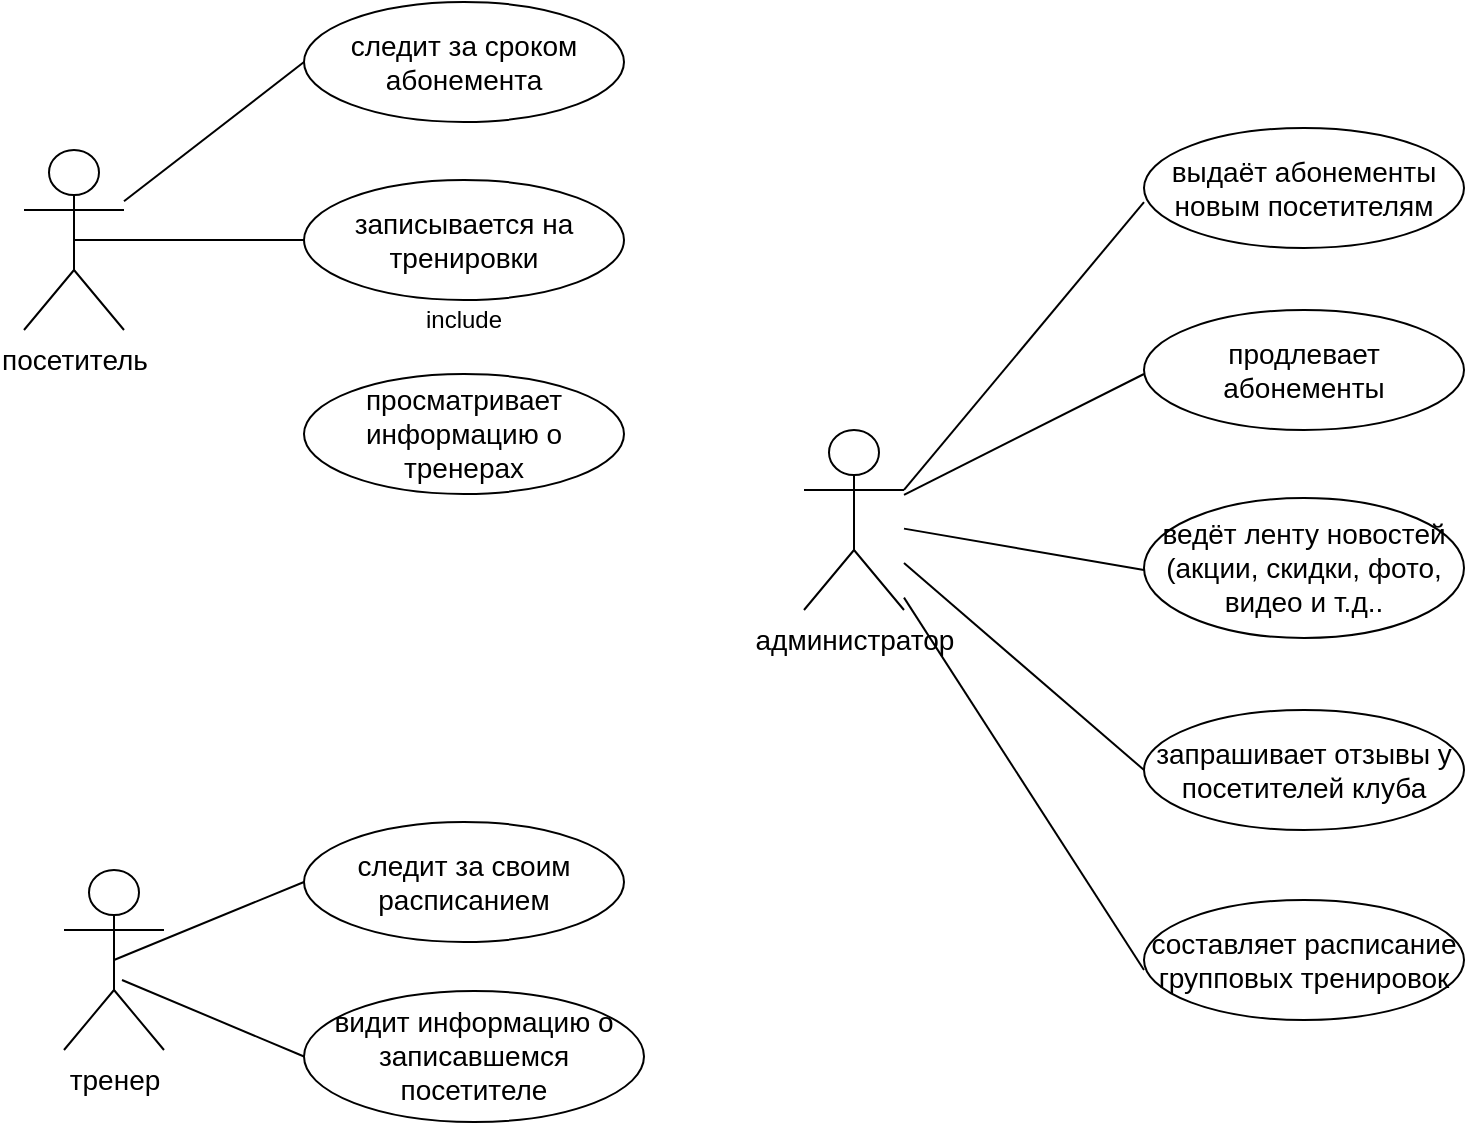 <mxfile version="13.9.9" type="device"><diagram id="RXkYxC6cQjv5jpIJ6nsY" name="Страница 1"><mxGraphModel dx="1086" dy="626" grid="1" gridSize="10" guides="1" tooltips="1" connect="1" arrows="1" fold="1" page="1" pageScale="1" pageWidth="827" pageHeight="1169" math="0" shadow="0"><root><mxCell id="0"/><mxCell id="1" parent="0"/><mxCell id="jTPdTnIN6dEd3ZTVsYPK-1" value="&lt;font style=&quot;font-size: 14px&quot;&gt;посетитель&lt;/font&gt;" style="shape=umlActor;verticalLabelPosition=bottom;verticalAlign=top;html=1;outlineConnect=0;" parent="1" vertex="1"><mxGeometry x="200" y="114" width="50" height="90" as="geometry"/></mxCell><mxCell id="jTPdTnIN6dEd3ZTVsYPK-16" value="&lt;font style=&quot;font-size: 14px&quot;&gt;тренер&lt;br&gt;&lt;/font&gt;" style="shape=umlActor;verticalLabelPosition=bottom;verticalAlign=top;html=1;outlineConnect=0;" parent="1" vertex="1"><mxGeometry x="220" y="474" width="50" height="90" as="geometry"/></mxCell><mxCell id="jTPdTnIN6dEd3ZTVsYPK-20" value="" style="endArrow=none;html=1;entryX=0;entryY=0.5;entryDx=0;entryDy=0;exitX=0.58;exitY=0.611;exitDx=0;exitDy=0;exitPerimeter=0;" parent="1" source="jTPdTnIN6dEd3ZTVsYPK-16" target="jTPdTnIN6dEd3ZTVsYPK-25" edge="1"><mxGeometry width="50" height="50" relative="1" as="geometry"><mxPoint x="270" y="520" as="sourcePoint"/><mxPoint x="330" y="520" as="targetPoint"/></mxGeometry></mxCell><mxCell id="jTPdTnIN6dEd3ZTVsYPK-25" value="&lt;span style=&quot;font-size: 14px&quot;&gt;видит информацию о записавшемся посетителе&lt;/span&gt;" style="ellipse;whiteSpace=wrap;html=1;" parent="1" vertex="1"><mxGeometry x="340" y="534.5" width="170" height="65.5" as="geometry"/></mxCell><mxCell id="jTPdTnIN6dEd3ZTVsYPK-27" value="&lt;span style=&quot;font-size: 14px&quot;&gt;следит за своим расписанием&lt;/span&gt;" style="ellipse;whiteSpace=wrap;html=1;" parent="1" vertex="1"><mxGeometry x="340" y="450" width="160" height="60" as="geometry"/></mxCell><mxCell id="jTPdTnIN6dEd3ZTVsYPK-29" value="" style="endArrow=none;html=1;entryX=0;entryY=0.5;entryDx=0;entryDy=0;exitX=0.5;exitY=0.5;exitDx=0;exitDy=0;exitPerimeter=0;" parent="1" source="jTPdTnIN6dEd3ZTVsYPK-16" target="jTPdTnIN6dEd3ZTVsYPK-27" edge="1"><mxGeometry width="50" height="50" relative="1" as="geometry"><mxPoint x="270" y="520" as="sourcePoint"/><mxPoint x="360" y="440" as="targetPoint"/></mxGeometry></mxCell><mxCell id="jTPdTnIN6dEd3ZTVsYPK-30" value="&lt;font style=&quot;font-size: 14px&quot;&gt;администратор&lt;/font&gt;" style="shape=umlActor;verticalLabelPosition=bottom;verticalAlign=top;html=1;outlineConnect=0;" parent="1" vertex="1"><mxGeometry x="590" y="254" width="50" height="90" as="geometry"/></mxCell><mxCell id="jTPdTnIN6dEd3ZTVsYPK-46" value="&lt;font style=&quot;font-size: 14px&quot;&gt;следит за сроком абонемента&lt;br&gt;&lt;/font&gt;" style="ellipse;whiteSpace=wrap;html=1;" parent="1" vertex="1"><mxGeometry x="340" y="40" width="160" height="60" as="geometry"/></mxCell><mxCell id="jTPdTnIN6dEd3ZTVsYPK-49" value="" style="endArrow=none;html=1;entryX=0;entryY=0.5;entryDx=0;entryDy=0;" parent="1" source="jTPdTnIN6dEd3ZTVsYPK-1" target="jTPdTnIN6dEd3ZTVsYPK-46" edge="1"><mxGeometry width="50" height="50" relative="1" as="geometry"><mxPoint x="270" y="160" as="sourcePoint"/><mxPoint x="400" y="160" as="targetPoint"/></mxGeometry></mxCell><mxCell id="jTPdTnIN6dEd3ZTVsYPK-50" value="&lt;span style=&quot;font-size: 14px&quot;&gt;просматривает информацию о тренерах&lt;/span&gt;" style="ellipse;whiteSpace=wrap;html=1;" parent="1" vertex="1"><mxGeometry x="340" y="226" width="160" height="60" as="geometry"/></mxCell><mxCell id="jTPdTnIN6dEd3ZTVsYPK-52" value="&lt;span style=&quot;font-size: 14px&quot;&gt;записывается на тренировки&lt;/span&gt;" style="ellipse;whiteSpace=wrap;html=1;" parent="1" vertex="1"><mxGeometry x="340" y="129" width="160" height="60" as="geometry"/></mxCell><mxCell id="jTPdTnIN6dEd3ZTVsYPK-53" value="" style="endArrow=none;html=1;entryX=0;entryY=0.5;entryDx=0;entryDy=0;exitX=0.5;exitY=0.5;exitDx=0;exitDy=0;exitPerimeter=0;" parent="1" source="jTPdTnIN6dEd3ZTVsYPK-1" target="jTPdTnIN6dEd3ZTVsYPK-52" edge="1"><mxGeometry width="50" height="50" relative="1" as="geometry"><mxPoint x="240" y="159" as="sourcePoint"/><mxPoint x="360" y="80" as="targetPoint"/></mxGeometry></mxCell><mxCell id="jTPdTnIN6dEd3ZTVsYPK-54" value="&lt;font style=&quot;font-size: 14px&quot;&gt;продлевает абонементы&lt;br&gt;&lt;/font&gt;" style="ellipse;whiteSpace=wrap;html=1;" parent="1" vertex="1"><mxGeometry x="760" y="194" width="160" height="60" as="geometry"/></mxCell><mxCell id="jTPdTnIN6dEd3ZTVsYPK-55" value="" style="endArrow=none;html=1;" parent="1" source="jTPdTnIN6dEd3ZTVsYPK-30" edge="1"><mxGeometry width="50" height="50" relative="1" as="geometry"><mxPoint x="640" y="299" as="sourcePoint"/><mxPoint x="760" y="226" as="targetPoint"/></mxGeometry></mxCell><mxCell id="jTPdTnIN6dEd3ZTVsYPK-57" value="&lt;span style=&quot;font-size: 14px&quot;&gt;запрашивает отзывы у посетителей клуба&lt;/span&gt;" style="ellipse;whiteSpace=wrap;html=1;" parent="1" vertex="1"><mxGeometry x="760" y="394" width="160" height="60" as="geometry"/></mxCell><mxCell id="jTPdTnIN6dEd3ZTVsYPK-58" value="&lt;span style=&quot;font-size: 14px&quot;&gt;ведёт ленту новостей (акции, скидки, фото, видео и т.д..&lt;/span&gt;" style="ellipse;whiteSpace=wrap;html=1;" parent="1" vertex="1"><mxGeometry x="760" y="288" width="160" height="70" as="geometry"/></mxCell><mxCell id="jTPdTnIN6dEd3ZTVsYPK-59" value="" style="endArrow=none;html=1;" parent="1" source="jTPdTnIN6dEd3ZTVsYPK-30" edge="1"><mxGeometry width="50" height="50" relative="1" as="geometry"><mxPoint x="680" y="324" as="sourcePoint"/><mxPoint x="760" y="324" as="targetPoint"/></mxGeometry></mxCell><mxCell id="j2f5RlAU4n6Chb1C06js-3" value="include" style="text;html=1;strokeColor=none;fillColor=none;align=center;verticalAlign=middle;whiteSpace=wrap;rounded=0;" parent="1" vertex="1"><mxGeometry x="400" y="189" width="40" height="20" as="geometry"/></mxCell><mxCell id="j2f5RlAU4n6Chb1C06js-5" value="" style="endArrow=none;html=1;" parent="1" source="jTPdTnIN6dEd3ZTVsYPK-30" edge="1"><mxGeometry width="50" height="50" relative="1" as="geometry"><mxPoint x="680" y="324" as="sourcePoint"/><mxPoint x="760" y="424" as="targetPoint"/></mxGeometry></mxCell><mxCell id="j2f5RlAU4n6Chb1C06js-6" value="" style="endArrow=none;html=1;" parent="1" source="jTPdTnIN6dEd3ZTVsYPK-30" edge="1"><mxGeometry width="50" height="50" relative="1" as="geometry"><mxPoint x="680" y="324" as="sourcePoint"/><mxPoint x="760" y="524" as="targetPoint"/></mxGeometry></mxCell><mxCell id="j2f5RlAU4n6Chb1C06js-7" value="&lt;span style=&quot;font-size: 14px&quot;&gt;составляет расписание групповых тренировок&lt;/span&gt;" style="ellipse;whiteSpace=wrap;html=1;" parent="1" vertex="1"><mxGeometry x="760" y="489" width="160" height="60" as="geometry"/></mxCell><mxCell id="j2f5RlAU4n6Chb1C06js-8" value="" style="endArrow=none;html=1;entryX=0;entryY=0.617;entryDx=0;entryDy=0;entryPerimeter=0;exitX=1;exitY=0.333;exitDx=0;exitDy=0;exitPerimeter=0;" parent="1" source="jTPdTnIN6dEd3ZTVsYPK-30" target="j2f5RlAU4n6Chb1C06js-9" edge="1"><mxGeometry width="50" height="50" relative="1" as="geometry"><mxPoint x="680" y="324" as="sourcePoint"/><mxPoint x="760" y="144" as="targetPoint"/></mxGeometry></mxCell><mxCell id="j2f5RlAU4n6Chb1C06js-9" value="&lt;font style=&quot;font-size: 14px&quot;&gt;выдаёт абонементы новым посетителям&lt;br&gt;&lt;/font&gt;" style="ellipse;whiteSpace=wrap;html=1;" parent="1" vertex="1"><mxGeometry x="760" y="103" width="160" height="60" as="geometry"/></mxCell></root></mxGraphModel></diagram></mxfile>